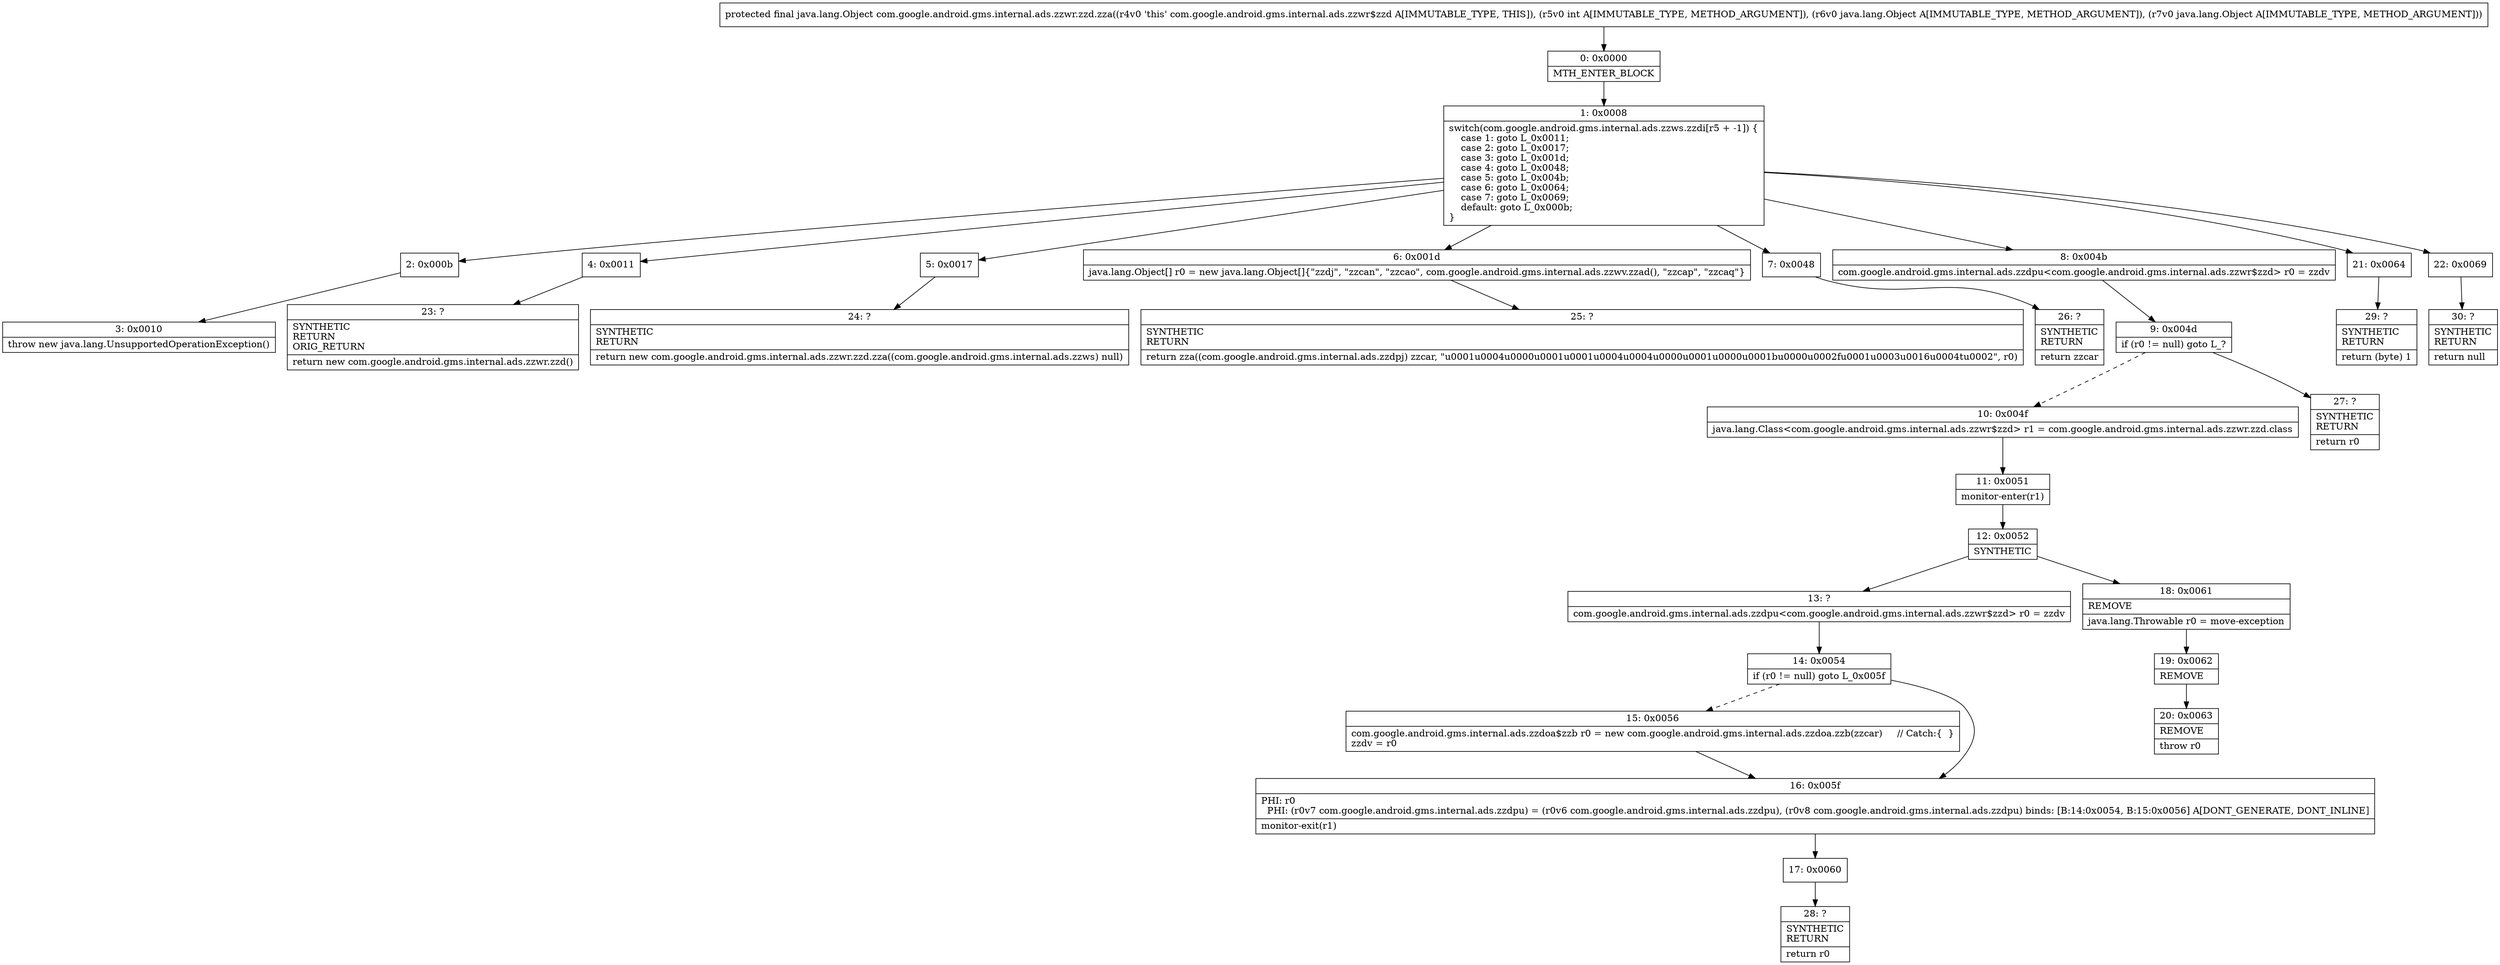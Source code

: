 digraph "CFG forcom.google.android.gms.internal.ads.zzwr.zzd.zza(ILjava\/lang\/Object;Ljava\/lang\/Object;)Ljava\/lang\/Object;" {
Node_0 [shape=record,label="{0\:\ 0x0000|MTH_ENTER_BLOCK\l}"];
Node_1 [shape=record,label="{1\:\ 0x0008|switch(com.google.android.gms.internal.ads.zzws.zzdi[r5 + \-1]) \{\l    case 1: goto L_0x0011;\l    case 2: goto L_0x0017;\l    case 3: goto L_0x001d;\l    case 4: goto L_0x0048;\l    case 5: goto L_0x004b;\l    case 6: goto L_0x0064;\l    case 7: goto L_0x0069;\l    default: goto L_0x000b;\l\}\l}"];
Node_2 [shape=record,label="{2\:\ 0x000b}"];
Node_3 [shape=record,label="{3\:\ 0x0010|throw new java.lang.UnsupportedOperationException()\l}"];
Node_4 [shape=record,label="{4\:\ 0x0011}"];
Node_5 [shape=record,label="{5\:\ 0x0017}"];
Node_6 [shape=record,label="{6\:\ 0x001d|java.lang.Object[] r0 = new java.lang.Object[]\{\"zzdj\", \"zzcan\", \"zzcao\", com.google.android.gms.internal.ads.zzwv.zzad(), \"zzcap\", \"zzcaq\"\}\l}"];
Node_7 [shape=record,label="{7\:\ 0x0048}"];
Node_8 [shape=record,label="{8\:\ 0x004b|com.google.android.gms.internal.ads.zzdpu\<com.google.android.gms.internal.ads.zzwr$zzd\> r0 = zzdv\l}"];
Node_9 [shape=record,label="{9\:\ 0x004d|if (r0 != null) goto L_?\l}"];
Node_10 [shape=record,label="{10\:\ 0x004f|java.lang.Class\<com.google.android.gms.internal.ads.zzwr$zzd\> r1 = com.google.android.gms.internal.ads.zzwr.zzd.class\l}"];
Node_11 [shape=record,label="{11\:\ 0x0051|monitor\-enter(r1)\l}"];
Node_12 [shape=record,label="{12\:\ 0x0052|SYNTHETIC\l}"];
Node_13 [shape=record,label="{13\:\ ?|com.google.android.gms.internal.ads.zzdpu\<com.google.android.gms.internal.ads.zzwr$zzd\> r0 = zzdv\l}"];
Node_14 [shape=record,label="{14\:\ 0x0054|if (r0 != null) goto L_0x005f\l}"];
Node_15 [shape=record,label="{15\:\ 0x0056|com.google.android.gms.internal.ads.zzdoa$zzb r0 = new com.google.android.gms.internal.ads.zzdoa.zzb(zzcar)     \/\/ Catch:\{  \}\lzzdv = r0\l}"];
Node_16 [shape=record,label="{16\:\ 0x005f|PHI: r0 \l  PHI: (r0v7 com.google.android.gms.internal.ads.zzdpu) = (r0v6 com.google.android.gms.internal.ads.zzdpu), (r0v8 com.google.android.gms.internal.ads.zzdpu) binds: [B:14:0x0054, B:15:0x0056] A[DONT_GENERATE, DONT_INLINE]\l|monitor\-exit(r1)\l}"];
Node_17 [shape=record,label="{17\:\ 0x0060}"];
Node_18 [shape=record,label="{18\:\ 0x0061|REMOVE\l|java.lang.Throwable r0 = move\-exception\l}"];
Node_19 [shape=record,label="{19\:\ 0x0062|REMOVE\l}"];
Node_20 [shape=record,label="{20\:\ 0x0063|REMOVE\l|throw r0\l}"];
Node_21 [shape=record,label="{21\:\ 0x0064}"];
Node_22 [shape=record,label="{22\:\ 0x0069}"];
Node_23 [shape=record,label="{23\:\ ?|SYNTHETIC\lRETURN\lORIG_RETURN\l|return new com.google.android.gms.internal.ads.zzwr.zzd()\l}"];
Node_24 [shape=record,label="{24\:\ ?|SYNTHETIC\lRETURN\l|return new com.google.android.gms.internal.ads.zzwr.zzd.zza((com.google.android.gms.internal.ads.zzws) null)\l}"];
Node_25 [shape=record,label="{25\:\ ?|SYNTHETIC\lRETURN\l|return zza((com.google.android.gms.internal.ads.zzdpj) zzcar, \"u0001u0004u0000u0001u0001u0004u0004u0000u0001u0000u0001bu0000u0002fu0001u0003u0016u0004tu0002\", r0)\l}"];
Node_26 [shape=record,label="{26\:\ ?|SYNTHETIC\lRETURN\l|return zzcar\l}"];
Node_27 [shape=record,label="{27\:\ ?|SYNTHETIC\lRETURN\l|return r0\l}"];
Node_28 [shape=record,label="{28\:\ ?|SYNTHETIC\lRETURN\l|return r0\l}"];
Node_29 [shape=record,label="{29\:\ ?|SYNTHETIC\lRETURN\l|return (byte) 1\l}"];
Node_30 [shape=record,label="{30\:\ ?|SYNTHETIC\lRETURN\l|return null\l}"];
MethodNode[shape=record,label="{protected final java.lang.Object com.google.android.gms.internal.ads.zzwr.zzd.zza((r4v0 'this' com.google.android.gms.internal.ads.zzwr$zzd A[IMMUTABLE_TYPE, THIS]), (r5v0 int A[IMMUTABLE_TYPE, METHOD_ARGUMENT]), (r6v0 java.lang.Object A[IMMUTABLE_TYPE, METHOD_ARGUMENT]), (r7v0 java.lang.Object A[IMMUTABLE_TYPE, METHOD_ARGUMENT])) }"];
MethodNode -> Node_0;
Node_0 -> Node_1;
Node_1 -> Node_2;
Node_1 -> Node_4;
Node_1 -> Node_5;
Node_1 -> Node_6;
Node_1 -> Node_7;
Node_1 -> Node_8;
Node_1 -> Node_21;
Node_1 -> Node_22;
Node_2 -> Node_3;
Node_4 -> Node_23;
Node_5 -> Node_24;
Node_6 -> Node_25;
Node_7 -> Node_26;
Node_8 -> Node_9;
Node_9 -> Node_10[style=dashed];
Node_9 -> Node_27;
Node_10 -> Node_11;
Node_11 -> Node_12;
Node_12 -> Node_13;
Node_12 -> Node_18;
Node_13 -> Node_14;
Node_14 -> Node_15[style=dashed];
Node_14 -> Node_16;
Node_15 -> Node_16;
Node_16 -> Node_17;
Node_17 -> Node_28;
Node_18 -> Node_19;
Node_19 -> Node_20;
Node_21 -> Node_29;
Node_22 -> Node_30;
}

